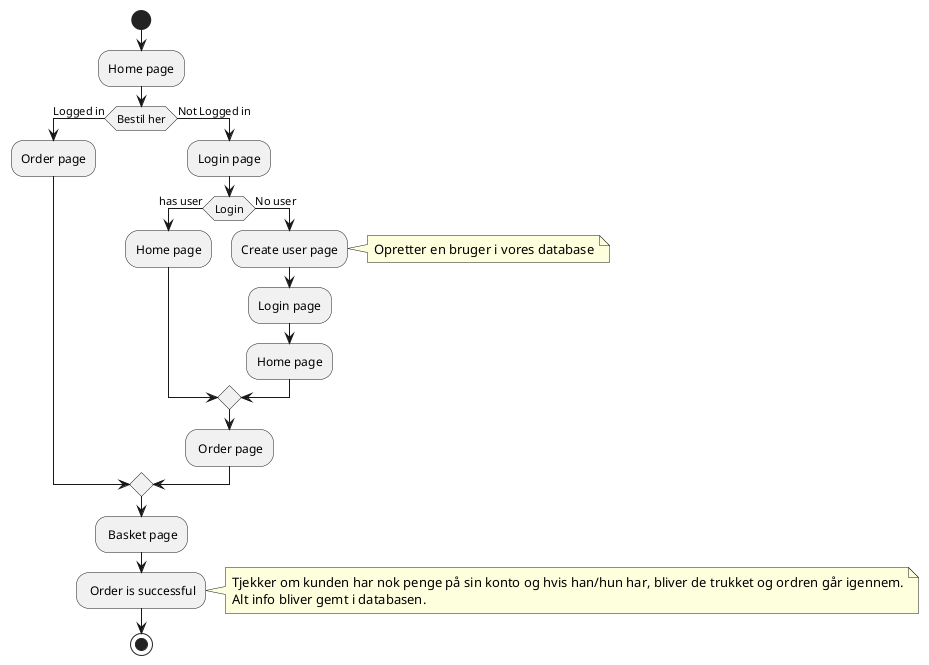 @startuml
start
:Home page;
if (Bestil her) then (Logged in)
  :Order page;
else (Not Logged in)
  :Login page;
  if (Login) then (has user)
    :Home page;
  else (No user)
    :Create user page;
    note right
    Opretter en bruger i vores database
    end note
    :Login page;
    :Home page;
  endif
  : Order page;
endif
: Basket page;
: Order is successful;
note right
Tjekker om kunden har nok penge på sin konto og hvis han/hun har, bliver de trukket og ordren går igennem.
Alt info bliver gemt i databasen.
end note

stop
@enduml
